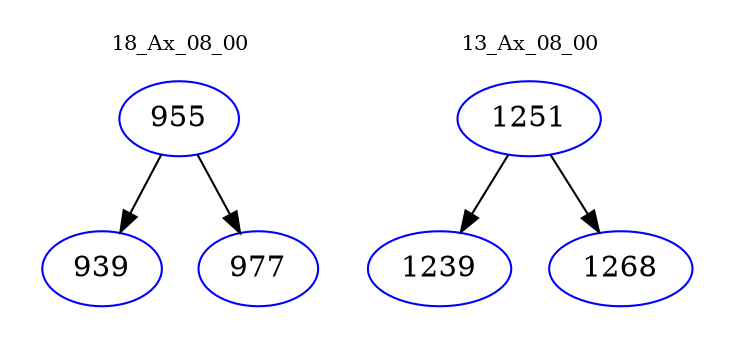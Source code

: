 digraph{
subgraph cluster_0 {
color = white
label = "18_Ax_08_00";
fontsize=10;
T0_955 [label="955", color="blue"]
T0_955 -> T0_939 [color="black"]
T0_939 [label="939", color="blue"]
T0_955 -> T0_977 [color="black"]
T0_977 [label="977", color="blue"]
}
subgraph cluster_1 {
color = white
label = "13_Ax_08_00";
fontsize=10;
T1_1251 [label="1251", color="blue"]
T1_1251 -> T1_1239 [color="black"]
T1_1239 [label="1239", color="blue"]
T1_1251 -> T1_1268 [color="black"]
T1_1268 [label="1268", color="blue"]
}
}
